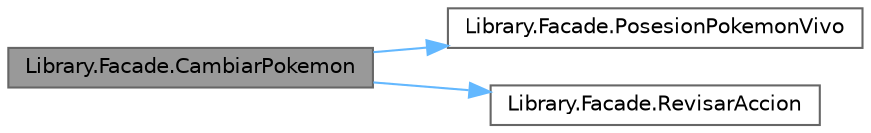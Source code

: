 digraph "Library.Facade.CambiarPokemon"
{
 // INTERACTIVE_SVG=YES
 // LATEX_PDF_SIZE
  bgcolor="transparent";
  edge [fontname=Helvetica,fontsize=10,labelfontname=Helvetica,labelfontsize=10];
  node [fontname=Helvetica,fontsize=10,shape=box,height=0.2,width=0.4];
  rankdir="LR";
  Node1 [id="Node000001",label="Library.Facade.CambiarPokemon",height=0.2,width=0.4,color="gray40", fillcolor="grey60", style="filled", fontcolor="black",tooltip="Valida el cambio de pokemon."];
  Node1 -> Node2 [id="edge1_Node000001_Node000002",color="steelblue1",style="solid",tooltip=" "];
  Node2 [id="Node000002",label="Library.Facade.PosesionPokemonVivo",height=0.2,width=0.4,color="grey40", fillcolor="white", style="filled",URL="$classLibrary_1_1Facade.html#a58dd7c31d79cba054bf2a3f4a4e27262",tooltip="Verifica si tenemos el pokemon elegido vivo."];
  Node1 -> Node3 [id="edge2_Node000001_Node000003",color="steelblue1",style="solid",tooltip=" "];
  Node3 [id="Node000003",label="Library.Facade.RevisarAccion",height=0.2,width=0.4,color="grey40", fillcolor="white", style="filled",URL="$classLibrary_1_1Facade.html#a9108097f7e9e0a3b88aa48153e6ed29b",tooltip="Validar la acción elegida."];
}
